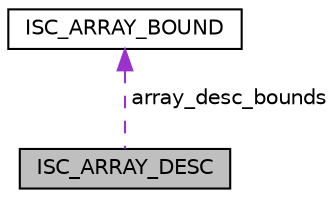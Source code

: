 digraph "ISC_ARRAY_DESC"
{
 // LATEX_PDF_SIZE
  edge [fontname="Helvetica",fontsize="10",labelfontname="Helvetica",labelfontsize="10"];
  node [fontname="Helvetica",fontsize="10",shape=record];
  Node1 [label="ISC_ARRAY_DESC",height=0.2,width=0.4,color="black", fillcolor="grey75", style="filled", fontcolor="black",tooltip=" "];
  Node2 -> Node1 [dir="back",color="darkorchid3",fontsize="10",style="dashed",label=" array_desc_bounds" ,fontname="Helvetica"];
  Node2 [label="ISC_ARRAY_BOUND",height=0.2,width=0.4,color="black", fillcolor="white", style="filled",URL="$structISC__ARRAY__BOUND.html",tooltip=" "];
}
